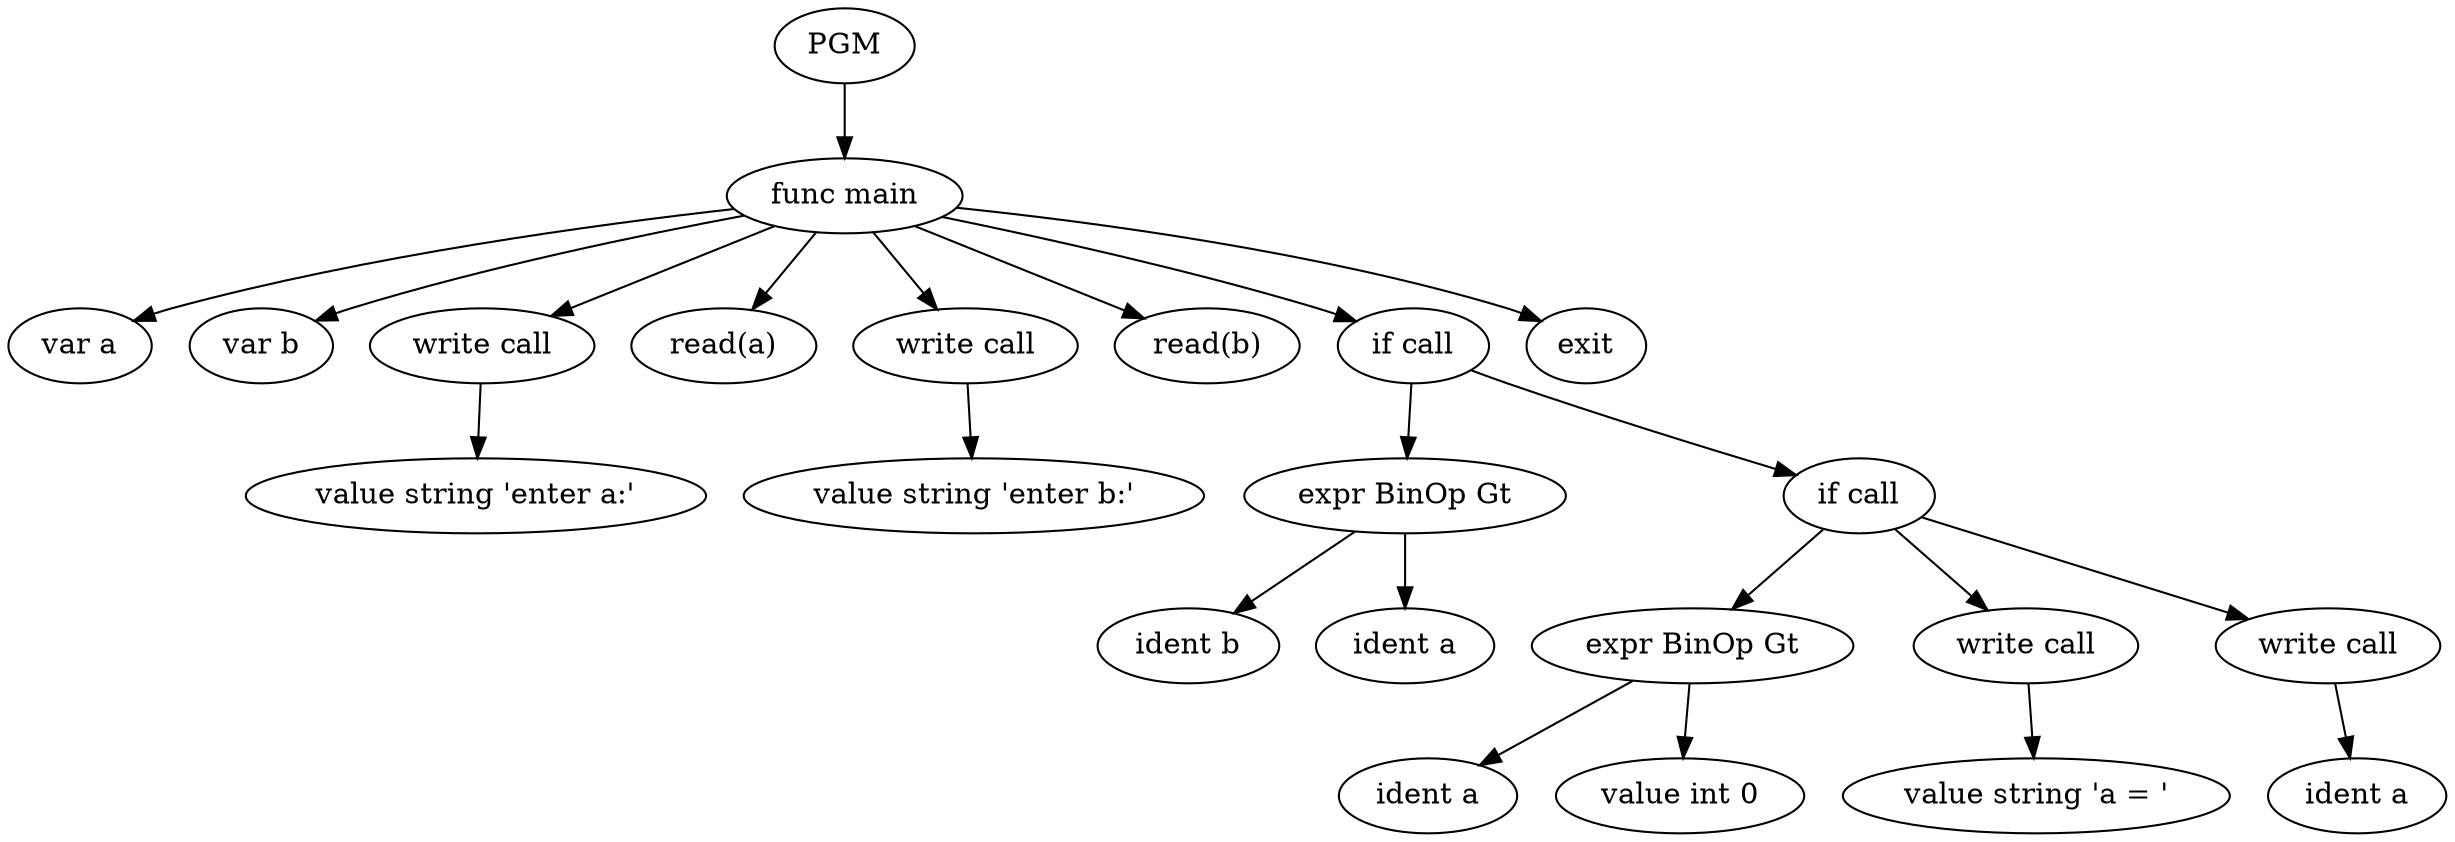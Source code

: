 digraph ast {
0[label = PGM, shape = ellipse]
1[label = "func main", shape = ellipse]
0 -> 1
2[label = "var a", shape = ellipse]
1 -> 2
3[label = "var b", shape = ellipse]
1 -> 3
4[label = "write call", shape = ellipse]
1 -> 4
5[label = "value string 'enter a:'", shape = ellipse]
4 -> 5
6[label = "read(a)", shape = ellipse]
1 -> 6
7[label = "write call", shape = ellipse]
1 -> 7
8[label = "value string 'enter b:'", shape = ellipse]
7 -> 8
9[label = "read(b)", shape = ellipse]
1 -> 9
10[label = "if call", shape = ellipse]
1 -> 10
11[label = "expr BinOp Gt", shape = ellipse]
10 -> 11
12[label = "ident b", shape = ellipse]
11 -> 12
13[label = "ident a", shape = ellipse]
11 -> 13
14[label = "if call", shape = ellipse]
10 -> 14
15[label = "expr BinOp Gt", shape = ellipse]
14 -> 15
16[label = "ident a", shape = ellipse]
15 -> 16
17[label = "value int 0", shape = ellipse]
15 -> 17
18[label = "write call", shape = ellipse]
14 -> 18
19[label = "value string 'a = '", shape = ellipse]
18 -> 19
20[label = "write call", shape = ellipse]
14 -> 20
21[label = "ident a", shape = ellipse]
20 -> 21
22[label = "exit", shape = ellipse]
1 -> 22
}